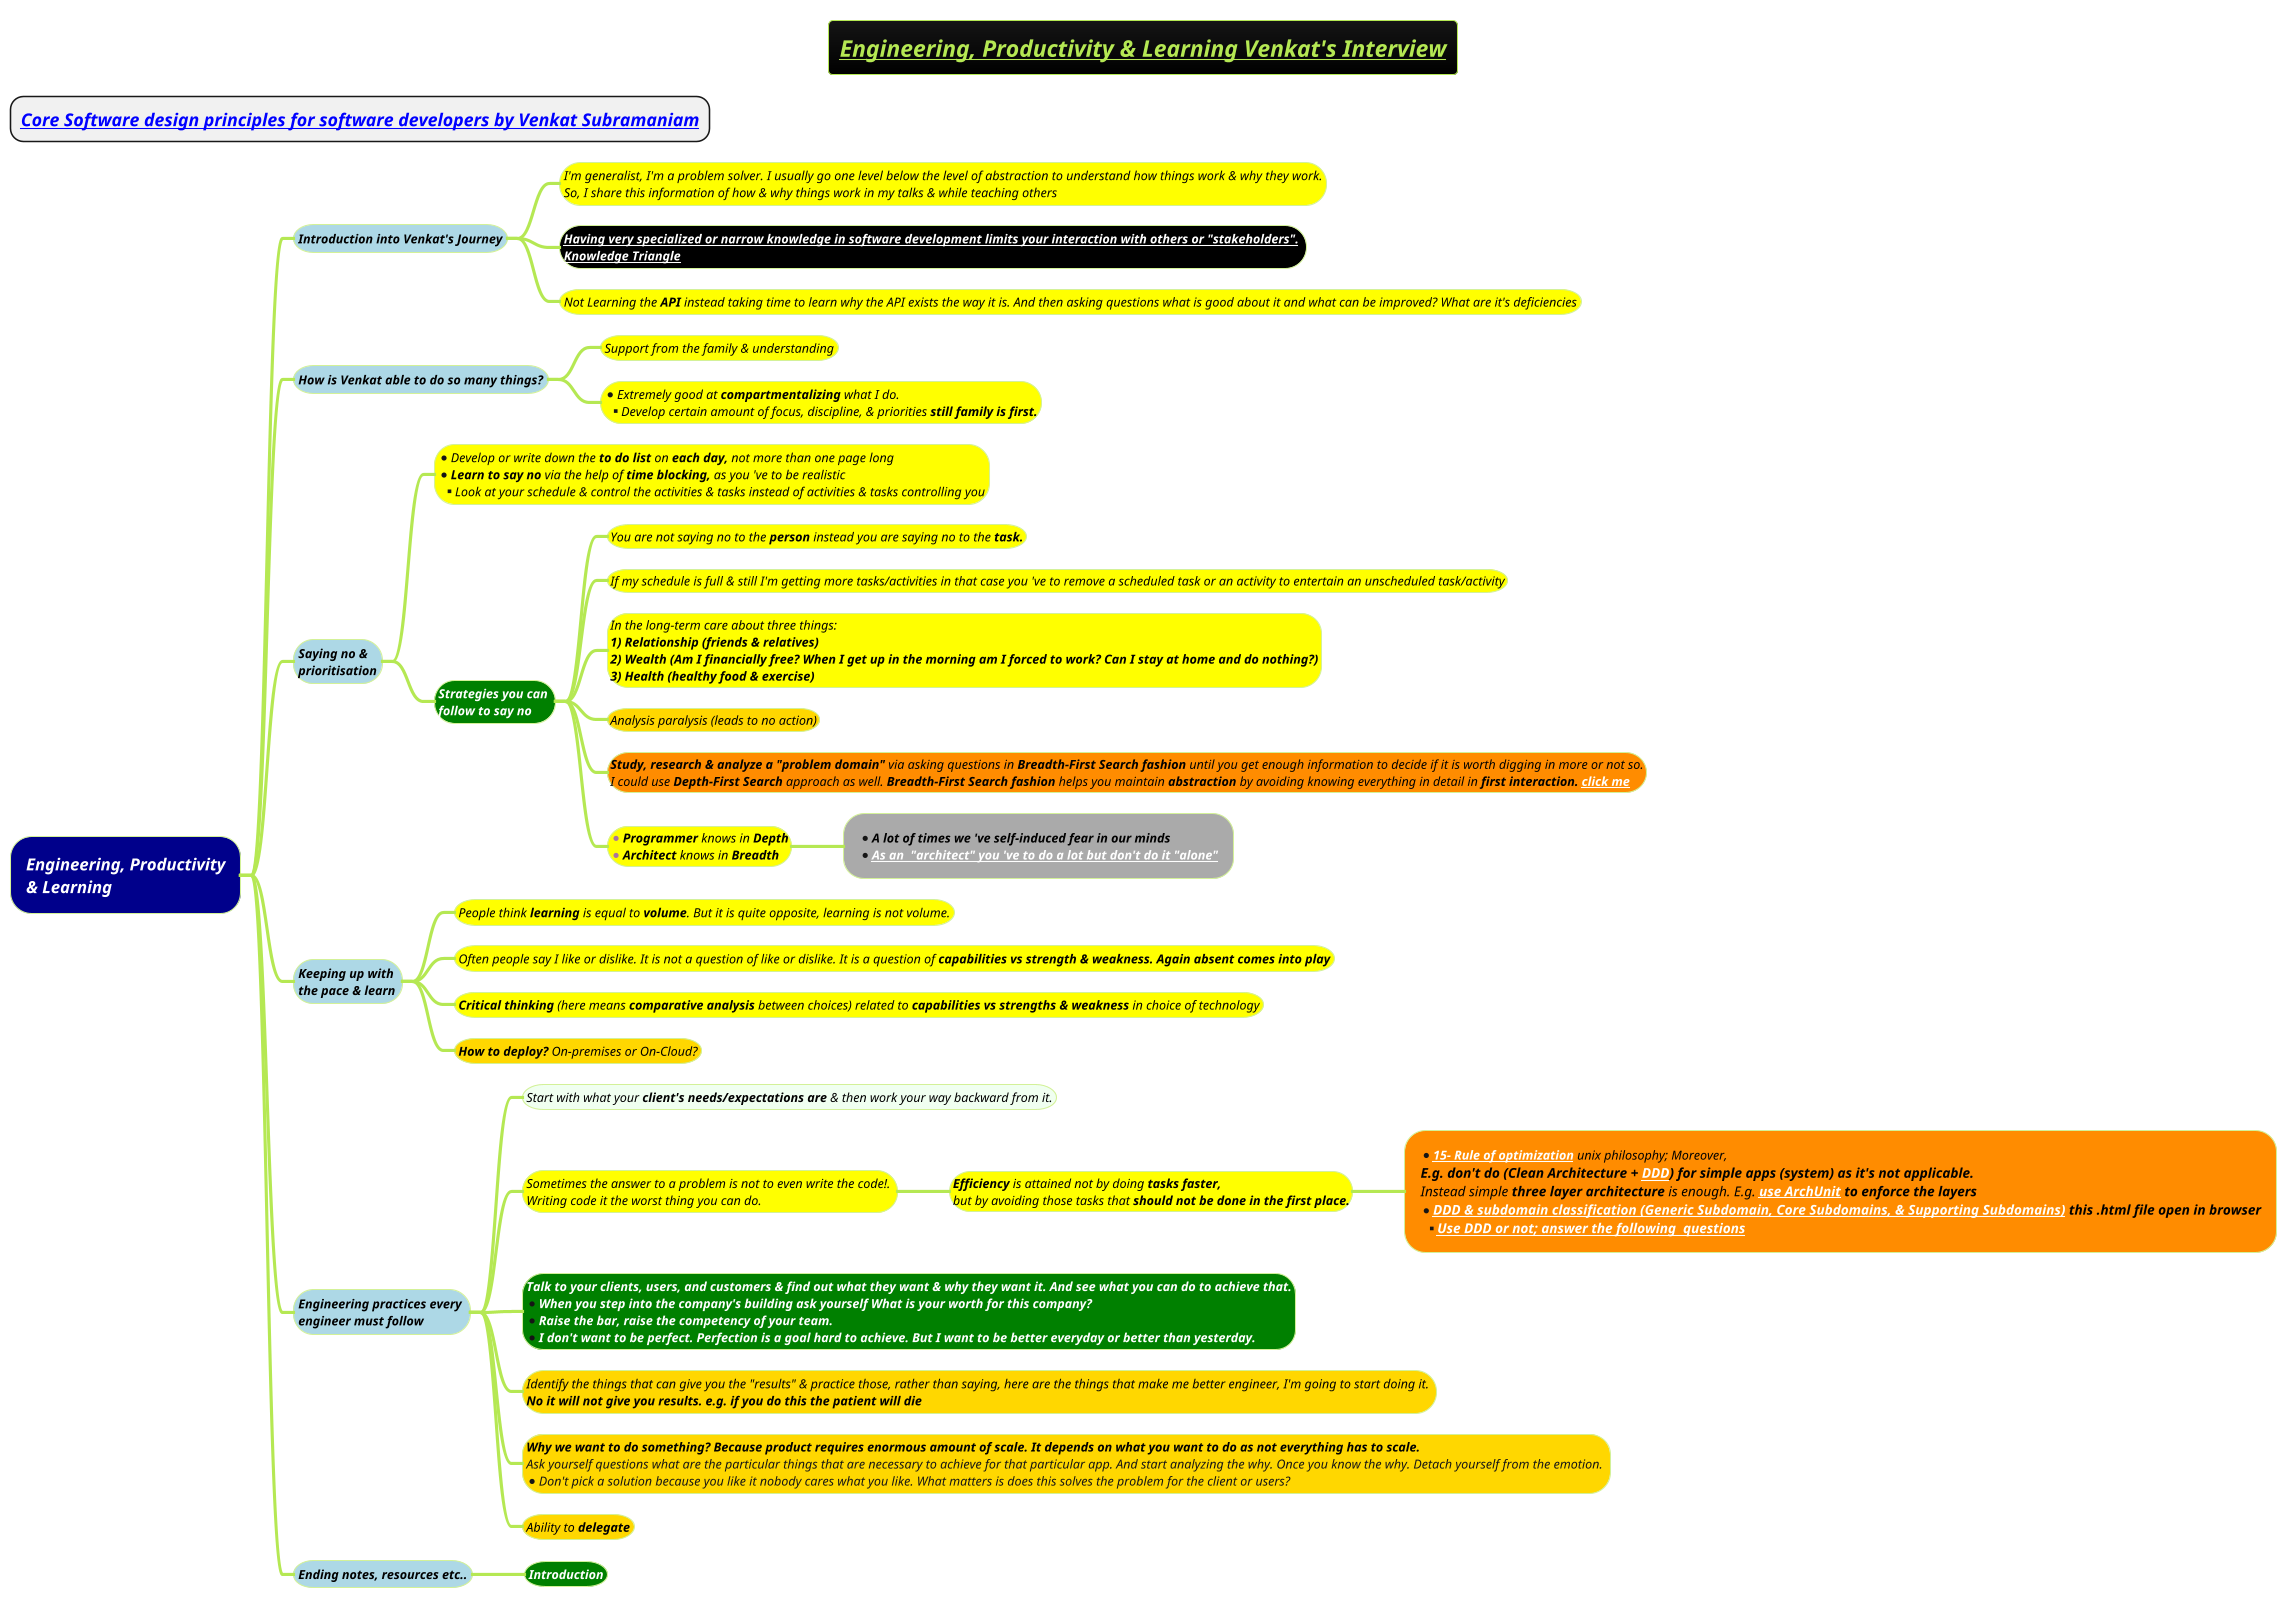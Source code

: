 @startmindmap
title =<i><b><u><size:18>Engineering, Productivity & Learning Venkat's Interview

* ===<i><b>[[docs/3-programming-languages/Venkat-Subramaniam/Core-Software-design-principles-for-software-developers.puml Core Software design principles for software developers by Venkat Subramaniam]]
!theme hacker

*[#darkblue] <color:white><i>Engineering, Productivity\n<color:white><i>& Learning
**[#lightblue] <i><color #black><size:12>Introduction into Venkat's Journey
***[#yellow]:<i><color #black><size:12>I'm generalist, I'm a problem solver. I usually go one level below the level of abstraction to understand how things work & why they work.
<i><color #black><size:12>So, I share this information of how & why things work in my talks & while teaching others;
***[#black] <b><i><color #black><size:12>[[docs/3-programming-languages/Venkat-Subramaniam/images/img_396.png Having very specialized or narrow knowledge in software development limits your interaction with others or "stakeholders".]] \n<b><i><color #black><size:12>[[docs/3-programming-languages/Venkat-Subramaniam/images/img_245.png Knowledge Triangle]]
***[#yellow] <i><color #black><size:12>Not Learning the **API** instead taking time to learn why the API exists the way it is. And then asking questions what is good about it and what can be improved? What are it's deficiencies

**[#lightblue] <i><color #black><size:12>How is Venkat able to do so many things?
***[#yellow] <i><color #black><size:12>Support from the family & understanding
***[#yellow] *<i><color #black><size:12>Extremely good at **compartmentalizing** what I do. \n**<i><color #black><size:12>Develop certain amount of focus, discipline, & priorities <b>still family is first.


**[#lightblue] <i><color #black><size:12>Saying no & \n<i><color #black><size:12>prioritisation
***[#yellow]:*<i><color #black><size:12>Develop or write down the **to do list** on **each day,** not more than one page long
*<i><color #black><size:12>**Learn to say no** via the help of **time blocking,** as you 've to be realistic
**<i><color #black><size:12>Look at your schedule & control the activities & tasks instead of activities & tasks controlling you;
***[#green] <i><color #white><b><size:12>Strategies you can \n<i><color #white><b><size:12>follow to say no
****[#yellow] <i><color #black><size:12>You are not saying no to the **person** instead you are saying no to the <b>task.
****[#yellow] <i><color #black><size:12>If my schedule is full & still I'm getting more tasks/activities in that case you 've to remove a scheduled task or an activity to entertain an unscheduled task/activity

****[#yellow]:<i><color #black><size:12>In the long-term care about three things:
<i><color #black><size:12><b>1) Relationship (friends & relatives)
<i><color #black><size:12><b>2) Wealth (Am I financially free? When I get up in the morning am I forced to work? Can I stay at home and do nothing?)
<i><color #black><size:12><b>3) Health (healthy food & exercise);
****[#gold] <i><color #black><size:12>Analysis paralysis (leads to no action)

****[#darkorange]:<i><color #black><size:12>**Study, research & analyze a "problem domain"** via asking questions in **Breadth-First Search fashion** until you get enough information to decide if it is worth digging in more or not so.
<i><color #black><size:12>I could use **Depth-First Search** approach as well. **Breadth-First Search fashion** helps you maintain **abstraction** by avoiding knowing everything in detail in <b>first interaction. [[docs/3-programming-languages/Venkat-Subramaniam/images/img_245.png click me]];
****[#yellow] *<i><color #black><size:12>**Programmer** knows in <b>Depth \n*<i><color #black><size:12>**Architect** knows in <b>Breadth
*****[#a] *<b><i><color #black><size:12>A lot of times we 've self-induced fear in our minds \n*<i><color #black><size:12><b>[[docs/3-programming-languages/Venkat-Subramaniam/images/img_431.png As an  "architect" you 've to do a lot but don't do it "alone"]]


**[#lightblue] <i><color #black><size:12>Keeping up with \n<i><color #black><size:12>the pace & learn
***[#yellow] <i><color #black><size:12>People think **learning** is equal to **volume**. But it is quite opposite, learning is not volume.
***[#yellow] <i><color #black><size:12>Often people say I like or dislike. It is not a question of like or dislike. It is a question of <b>capabilities vs strength & weakness. Again absent comes into play
***[#yellow] <i><color #black><size:12>**Critical thinking** (here means **comparative analysis** between choices) related to **capabilities vs strengths & weakness** in choice of technology
***[#gold] <i><color #black><size:12>**How to deploy?** On-premises or On-Cloud?
**[#lightblue] <i><color #black><size:12>Engineering practices every \n<i><color #black><size:12>engineer must follow
***[#honeydew] <i><color #black><size:12>Start with what your **client's needs/expectations are** & then work your way backward from it.
***[#yellow] <i><color #black><size:12>Sometimes the answer to a problem is not to even write the code!. \n<i><color #black><size:12>Writing code it the worst thing you can do.
****[#yellow] <i><color #black><size:12><b>Efficiency</b> is attained not by doing <b>tasks faster,\n<i><color #black><size:12>but by avoiding those tasks that <b>should not be done in the first place.
*****[#darkorange]:*<i><color #black><size:12>**[[docs/3-programming-languages/Venkat-Subramaniam/Unix-Philosophy.puml 15- Rule of optimization]]** unix philosophy; Moreover,
<i><color #black><size:13><b>E.g. don't do (Clean Architecture + [[docs/3-programming-languages/Venkat-Subramaniam/images/img_55.jpg DDD]]) for simple apps (system) as it's not applicable.
<i><color #black><size:13>Instead simple **three layer architecture** is enough. E.g. <b>[[docs/3-programming-languages/clean-architecture/archunit.adoc use ArchUnit]] to enforce the layers
*<i><color #black><size:13><b>[[docs/3-programming-languages/Venkat-Subramaniam/gif/DDD-and-subdomain-classification.html DDD & subdomain classification (Generic Subdomain, Core Subdomains, & Supporting Subdomains)]] this .html file open in browser
**<i><color #black><size:13><b>[[docs/3-programming-languages/Venkat-Subramaniam/images/DDD-and-questions.drawio.png Use DDD or not; answer the following  questions]];
***[#green]:<i><color #white><b><size:12>Talk to your clients, users, and customers & find out what they want & why they want it. And see what you can do to achieve that.
*<i><color #white><b><size:12>When you step into the company's building ask yourself What is your worth for this company?
*<i><color #white><b><size:12>Raise the bar, raise the competency of your team.
*<i><color #white><b><size:12>I don't want to be perfect. Perfection is a goal hard to achieve. But I want to be better everyday or better than yesterday.;
***[#gold] <i><color #black><size:12>Identify the things that can give you the "results" & practice those, rather than saying, here are the things that make me better engineer, I'm going to start doing it. \n<i><color #black><b><size:12>No it will not give you results. e.g. if you do this the patient will die
***[#gold] <i><color #black><b><size:12>Why we want to do something? Because product requires enormous amount of scale. It depends on what you want to do as not everything has to scale. \n<i>Ask yourself questions what are the particular things that are necessary to achieve for that particular app. And start analyzing the why. Once you know the why. Detach yourself from the emotion. \n*<i>Don't pick a solution because you like it nobody cares what you like. What matters is does this solves the problem for the client or users?
***[#gold] <i><color #black><size:12>Ability to <b>delegate

**[#lightblue] <i><color #black><size:12>Ending notes, resources etc..

***[#green] <i><color #white><b><size:12>Introduction

@endmindmap
